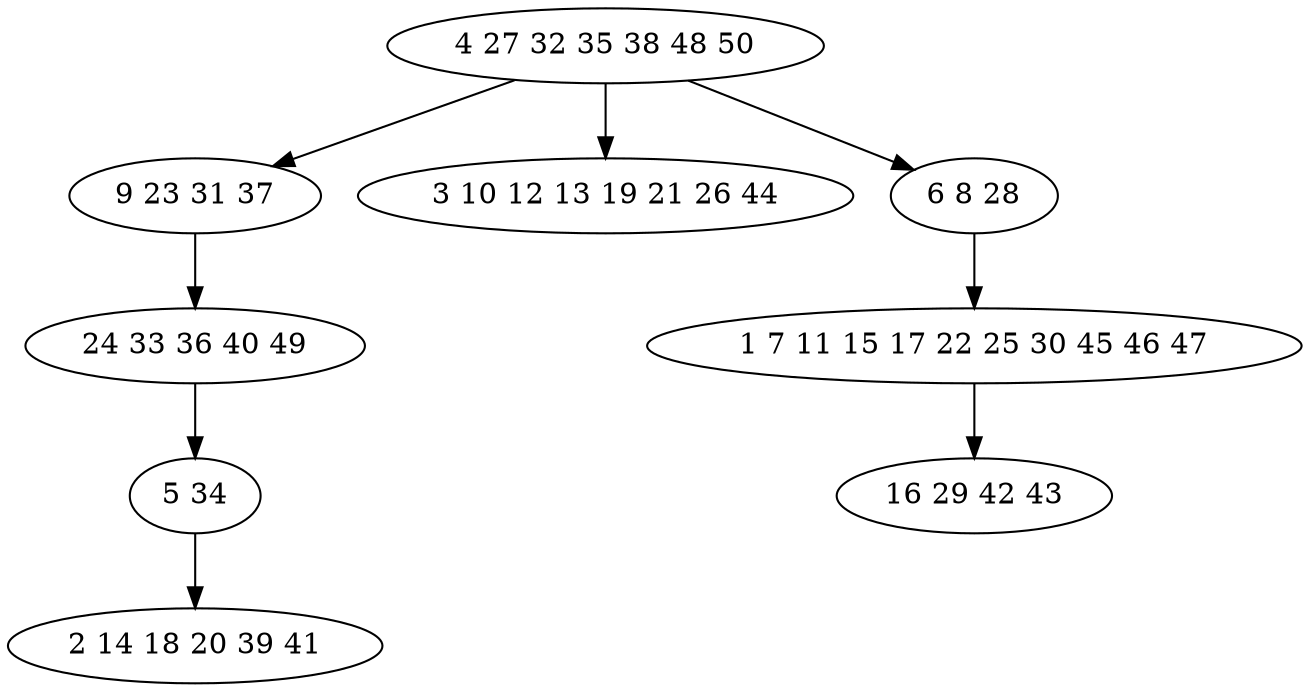 digraph true_tree {
	"0" -> "1"
	"1" -> "2"
	"2" -> "3"
	"0" -> "4"
	"3" -> "5"
	"0" -> "6"
	"6" -> "7"
	"7" -> "8"
	"0" [label="4 27 32 35 38 48 50"];
	"1" [label="9 23 31 37"];
	"2" [label="24 33 36 40 49"];
	"3" [label="5 34"];
	"4" [label="3 10 12 13 19 21 26 44"];
	"5" [label="2 14 18 20 39 41"];
	"6" [label="6 8 28"];
	"7" [label="1 7 11 15 17 22 25 30 45 46 47"];
	"8" [label="16 29 42 43"];
}
